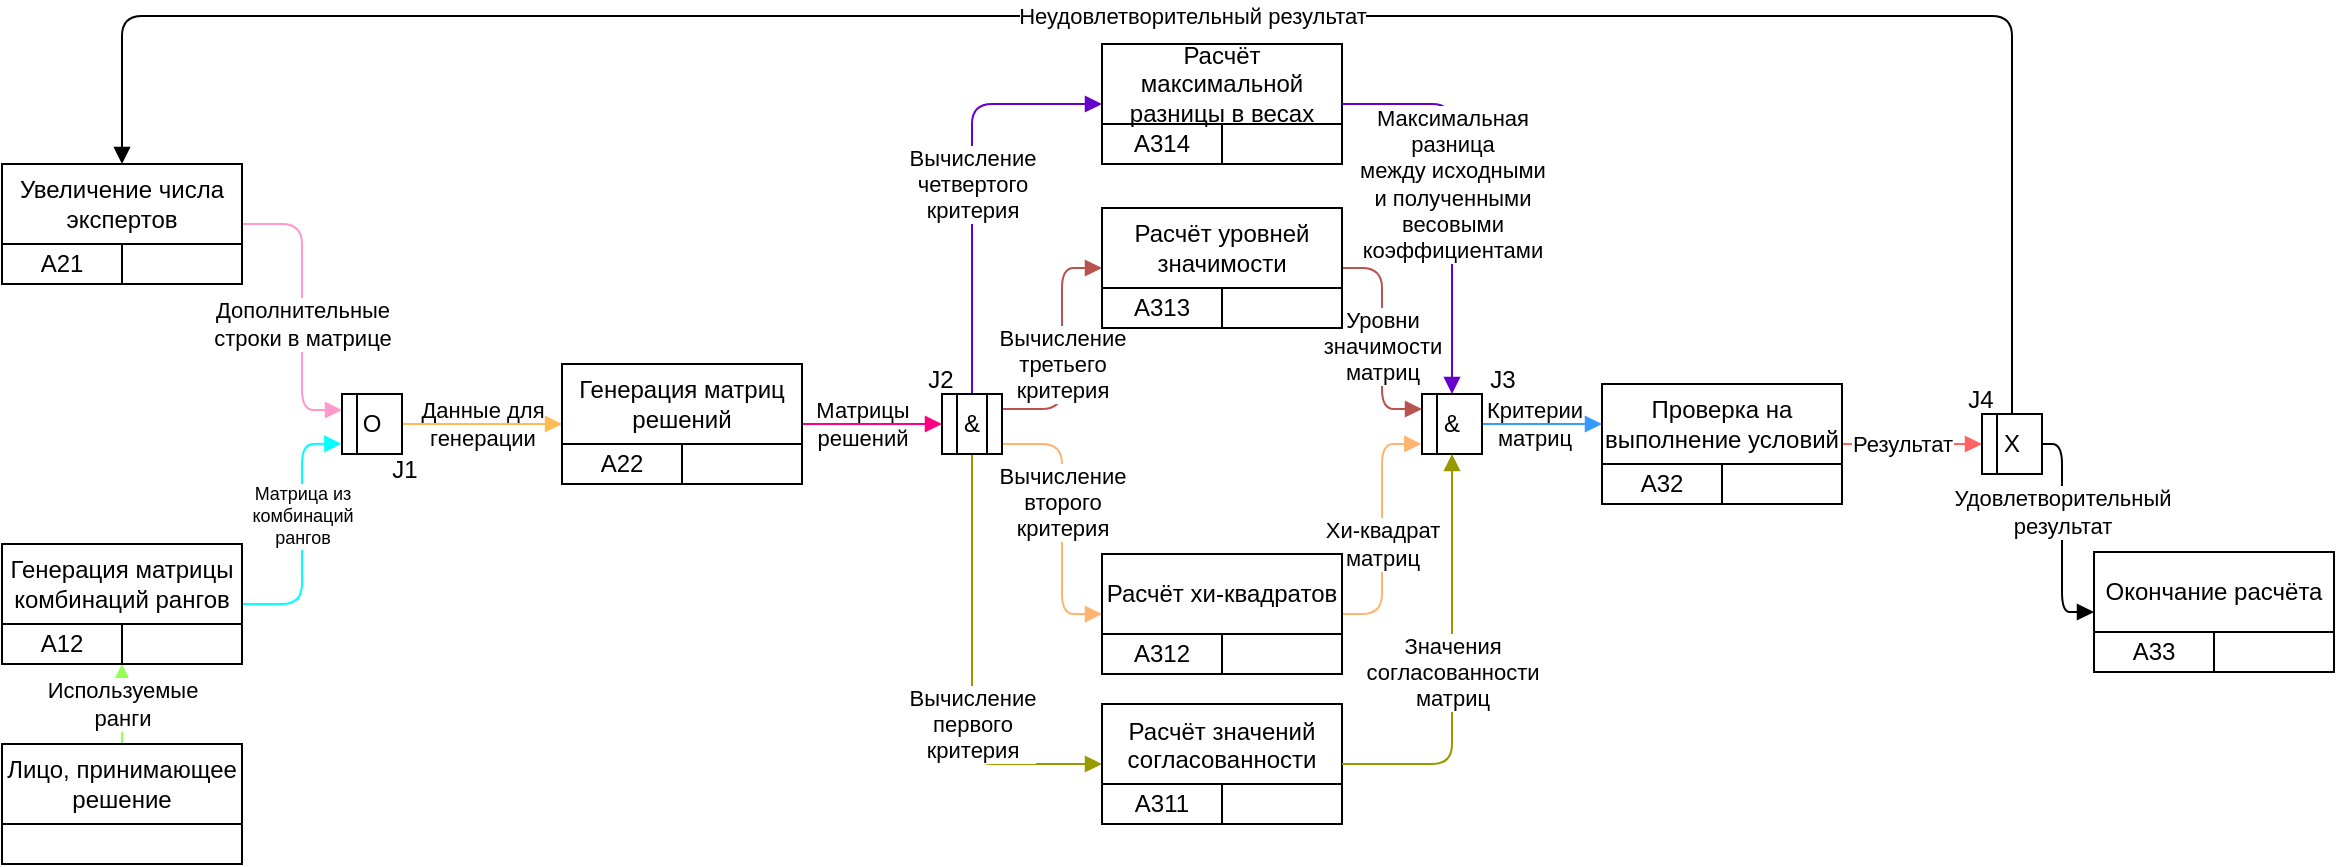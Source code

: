 <mxfile version="22.1.4" type="github">
  <diagram name="Страница — 1" id="2axHYxeO-4VpE9UikgM9">
    <mxGraphModel dx="333" dy="181" grid="1" gridSize="10" guides="1" tooltips="1" connect="1" arrows="1" fold="1" page="1" pageScale="1" pageWidth="827" pageHeight="1169" math="0" shadow="0">
      <root>
        <mxCell id="0" />
        <mxCell id="1" parent="0" />
        <mxCell id="lcVxslAkRvURmsZlSyza-33" value="Уровни&lt;br&gt;значимости&lt;br&gt;матриц" style="edgeStyle=orthogonalEdgeStyle;rounded=1;orthogonalLoop=1;jettySize=auto;html=1;exitX=1;exitY=0.75;exitDx=0;exitDy=0;entryX=0;entryY=0.25;entryDx=0;entryDy=0;strokeColor=#B85450;endArrow=block;endFill=1;labelBackgroundColor=default;" edge="1" parent="1" source="lcVxslAkRvURmsZlSyza-31" target="lcVxslAkRvURmsZlSyza-8">
          <mxGeometry x="0.067" relative="1" as="geometry">
            <mxPoint as="offset" />
          </mxGeometry>
        </mxCell>
        <mxCell id="lcVxslAkRvURmsZlSyza-24" value="Хи-квадрат&lt;br&gt;матриц" style="edgeStyle=orthogonalEdgeStyle;rounded=1;orthogonalLoop=1;jettySize=auto;html=1;exitX=1;exitY=0.75;exitDx=0;exitDy=0;endArrow=block;endFill=1;strokeColor=#FFB570;entryX=-0.011;entryY=0.833;entryDx=0;entryDy=0;entryPerimeter=0;" edge="1" parent="1" source="lcVxslAkRvURmsZlSyza-22" target="lcVxslAkRvURmsZlSyza-8">
          <mxGeometry x="-0.118" relative="1" as="geometry">
            <mxPoint x="680" y="320" as="targetPoint" />
            <Array as="points">
              <mxPoint x="690" y="405" />
              <mxPoint x="690" y="320" />
            </Array>
            <mxPoint as="offset" />
          </mxGeometry>
        </mxCell>
        <mxCell id="rHtwVeTPGvIX2-GxLPoe-113" value="&lt;div&gt;Используемые&lt;/div&gt;&lt;div&gt;ранги&lt;br&gt;&lt;/div&gt;" style="edgeStyle=orthogonalEdgeStyle;rounded=1;orthogonalLoop=1;jettySize=auto;html=1;entryX=1;entryY=1;entryDx=0;entryDy=0;strokeColor=#94FF57;endArrow=block;endFill=1;" parent="1" source="rHtwVeTPGvIX2-GxLPoe-112" target="rHtwVeTPGvIX2-GxLPoe-55" edge="1">
          <mxGeometry relative="1" as="geometry">
            <mxPoint as="offset" />
          </mxGeometry>
        </mxCell>
        <mxCell id="rHtwVeTPGvIX2-GxLPoe-78" value="Результат" style="edgeStyle=orthogonalEdgeStyle;rounded=0;orthogonalLoop=1;jettySize=auto;html=1;exitX=1;exitY=0.75;exitDx=0;exitDy=0;entryX=0;entryY=0.5;entryDx=0;entryDy=0;endArrow=block;endFill=1;strokeColor=#FF6363;" parent="1" source="rHtwVeTPGvIX2-GxLPoe-75" target="rHtwVeTPGvIX2-GxLPoe-76" edge="1">
          <mxGeometry x="-0.143" relative="1" as="geometry">
            <mxPoint as="offset" />
          </mxGeometry>
        </mxCell>
        <mxCell id="rHtwVeTPGvIX2-GxLPoe-50" value="&lt;div&gt;Данные для&lt;/div&gt;&lt;div&gt;генерации&lt;br&gt;&lt;/div&gt;" style="edgeStyle=orthogonalEdgeStyle;rounded=0;orthogonalLoop=1;jettySize=auto;html=1;entryX=0;entryY=0.75;entryDx=0;entryDy=0;endArrow=block;endFill=1;strokeColor=#FFBB54;labelBackgroundColor=none;" parent="1" source="rHtwVeTPGvIX2-GxLPoe-49" target="rHtwVeTPGvIX2-GxLPoe-8" edge="1">
          <mxGeometry relative="1" as="geometry">
            <mxPoint as="offset" />
          </mxGeometry>
        </mxCell>
        <mxCell id="rHtwVeTPGvIX2-GxLPoe-61" value="Дополнительные&lt;br style=&quot;font-size: 10px;&quot;&gt;строки в матрице" style="edgeStyle=orthogonalEdgeStyle;rounded=1;orthogonalLoop=1;jettySize=auto;html=1;exitX=1;exitY=0.75;exitDx=0;exitDy=0;entryX=0;entryY=0.25;entryDx=0;entryDy=0;strokeColor=#FF99CC;endArrow=block;endFill=1;" parent="1" source="rHtwVeTPGvIX2-GxLPoe-47" target="rHtwVeTPGvIX2-GxLPoe-49" edge="1">
          <mxGeometry x="0.115" relative="1" as="geometry">
            <Array as="points">
              <mxPoint x="150" y="210" />
              <mxPoint x="150" y="303" />
              <mxPoint x="170" y="303" />
            </Array>
            <mxPoint as="offset" />
          </mxGeometry>
        </mxCell>
        <mxCell id="rHtwVeTPGvIX2-GxLPoe-24" value="&lt;div&gt;Матрицы&lt;/div&gt;&lt;div&gt;решений&lt;/div&gt;" style="endArrow=block;html=1;rounded=0;endFill=1;exitX=1;exitY=0.75;exitDx=0;exitDy=0;strokeColor=#FF0080;startFill=1;labelBackgroundColor=none;entryX=0;entryY=0.5;entryDx=0;entryDy=0;" parent="1" source="rHtwVeTPGvIX2-GxLPoe-8" edge="1" target="rHtwVeTPGvIX2-GxLPoe-95">
          <mxGeometry x="-0.143" width="50" height="50" relative="1" as="geometry">
            <mxPoint x="430" y="300" as="sourcePoint" />
            <mxPoint x="500" y="310" as="targetPoint" />
            <mxPoint as="offset" />
          </mxGeometry>
        </mxCell>
        <mxCell id="rHtwVeTPGvIX2-GxLPoe-58" value="&lt;div style=&quot;font-size: 9px;&quot;&gt;Матрица из&lt;/div&gt;&lt;div style=&quot;font-size: 9px;&quot;&gt;комбинаций&lt;/div&gt;&lt;div style=&quot;font-size: 9px;&quot;&gt;рангов&lt;/div&gt;" style="endArrow=block;html=1;rounded=1;exitX=1;exitY=0.75;exitDx=0;exitDy=0;entryX=-0.01;entryY=0.828;entryDx=0;entryDy=0;endFill=1;strokeColor=#00FFFF;fontSize=9;entryPerimeter=0;" parent="1" source="rHtwVeTPGvIX2-GxLPoe-56" target="rHtwVeTPGvIX2-GxLPoe-49" edge="1">
          <mxGeometry x="0.144" width="50" height="50" relative="1" as="geometry">
            <mxPoint x="180" y="350" as="sourcePoint" />
            <mxPoint x="230" y="300" as="targetPoint" />
            <Array as="points">
              <mxPoint x="150" y="400" />
              <mxPoint x="150" y="320" />
            </Array>
            <mxPoint as="offset" />
          </mxGeometry>
        </mxCell>
        <mxCell id="rHtwVeTPGvIX2-GxLPoe-9" value="" style="group" parent="1" vertex="1" connectable="0">
          <mxGeometry x="280" y="280" width="120" height="60" as="geometry" />
        </mxCell>
        <mxCell id="rHtwVeTPGvIX2-GxLPoe-2" value="" style="rounded=0;whiteSpace=wrap;html=1;" parent="rHtwVeTPGvIX2-GxLPoe-9" vertex="1">
          <mxGeometry width="120" height="60" as="geometry" />
        </mxCell>
        <mxCell id="rHtwVeTPGvIX2-GxLPoe-3" value="" style="rounded=0;whiteSpace=wrap;html=1;" parent="rHtwVeTPGvIX2-GxLPoe-9" vertex="1">
          <mxGeometry y="40" width="60" height="20" as="geometry" />
        </mxCell>
        <mxCell id="rHtwVeTPGvIX2-GxLPoe-4" value="" style="rounded=0;whiteSpace=wrap;html=1;" parent="rHtwVeTPGvIX2-GxLPoe-9" vertex="1">
          <mxGeometry x="60" y="40" width="60" height="20" as="geometry" />
        </mxCell>
        <mxCell id="rHtwVeTPGvIX2-GxLPoe-6" value="А22" style="text;html=1;strokeColor=none;fillColor=none;align=center;verticalAlign=middle;whiteSpace=wrap;rounded=0;" parent="rHtwVeTPGvIX2-GxLPoe-9" vertex="1">
          <mxGeometry y="40" width="60" height="20" as="geometry" />
        </mxCell>
        <mxCell id="rHtwVeTPGvIX2-GxLPoe-8" value="Генерация матриц решений" style="text;html=1;strokeColor=none;fillColor=none;align=center;verticalAlign=middle;whiteSpace=wrap;rounded=0;" parent="rHtwVeTPGvIX2-GxLPoe-9" vertex="1">
          <mxGeometry width="120" height="40" as="geometry" />
        </mxCell>
        <mxCell id="rHtwVeTPGvIX2-GxLPoe-42" value="" style="group" parent="1" vertex="1" connectable="0">
          <mxGeometry y="180" width="120" height="60" as="geometry" />
        </mxCell>
        <mxCell id="rHtwVeTPGvIX2-GxLPoe-43" value="" style="rounded=0;whiteSpace=wrap;html=1;" parent="rHtwVeTPGvIX2-GxLPoe-42" vertex="1">
          <mxGeometry width="120" height="60" as="geometry" />
        </mxCell>
        <mxCell id="rHtwVeTPGvIX2-GxLPoe-44" value="" style="rounded=0;whiteSpace=wrap;html=1;" parent="rHtwVeTPGvIX2-GxLPoe-42" vertex="1">
          <mxGeometry y="40" width="60" height="20" as="geometry" />
        </mxCell>
        <mxCell id="rHtwVeTPGvIX2-GxLPoe-45" value="" style="rounded=0;whiteSpace=wrap;html=1;" parent="rHtwVeTPGvIX2-GxLPoe-42" vertex="1">
          <mxGeometry x="60" y="40" width="60" height="20" as="geometry" />
        </mxCell>
        <mxCell id="rHtwVeTPGvIX2-GxLPoe-46" value="А21" style="text;html=1;strokeColor=none;fillColor=none;align=center;verticalAlign=middle;whiteSpace=wrap;rounded=0;" parent="rHtwVeTPGvIX2-GxLPoe-42" vertex="1">
          <mxGeometry y="40" width="60" height="20" as="geometry" />
        </mxCell>
        <mxCell id="rHtwVeTPGvIX2-GxLPoe-47" value="Увеличение числа экспертов" style="text;html=1;strokeColor=none;fillColor=none;align=center;verticalAlign=middle;whiteSpace=wrap;rounded=0;" parent="rHtwVeTPGvIX2-GxLPoe-42" vertex="1">
          <mxGeometry width="120" height="40" as="geometry" />
        </mxCell>
        <mxCell id="rHtwVeTPGvIX2-GxLPoe-49" value="O" style="rounded=0;whiteSpace=wrap;html=1;" parent="1" vertex="1">
          <mxGeometry x="170" y="295" width="30" height="30" as="geometry" />
        </mxCell>
        <mxCell id="rHtwVeTPGvIX2-GxLPoe-51" value="" style="group" parent="1" vertex="1" connectable="0">
          <mxGeometry y="370" width="120" height="60" as="geometry" />
        </mxCell>
        <mxCell id="rHtwVeTPGvIX2-GxLPoe-52" value="" style="rounded=0;whiteSpace=wrap;html=1;" parent="rHtwVeTPGvIX2-GxLPoe-51" vertex="1">
          <mxGeometry width="120" height="60" as="geometry" />
        </mxCell>
        <mxCell id="rHtwVeTPGvIX2-GxLPoe-53" value="" style="rounded=0;whiteSpace=wrap;html=1;" parent="rHtwVeTPGvIX2-GxLPoe-51" vertex="1">
          <mxGeometry y="40" width="60" height="20" as="geometry" />
        </mxCell>
        <mxCell id="rHtwVeTPGvIX2-GxLPoe-54" value="" style="rounded=0;whiteSpace=wrap;html=1;" parent="rHtwVeTPGvIX2-GxLPoe-51" vertex="1">
          <mxGeometry x="60" y="40" width="60" height="20" as="geometry" />
        </mxCell>
        <mxCell id="rHtwVeTPGvIX2-GxLPoe-55" value="А12" style="text;html=1;strokeColor=none;fillColor=none;align=center;verticalAlign=middle;whiteSpace=wrap;rounded=0;" parent="rHtwVeTPGvIX2-GxLPoe-51" vertex="1">
          <mxGeometry y="40" width="60" height="20" as="geometry" />
        </mxCell>
        <mxCell id="rHtwVeTPGvIX2-GxLPoe-56" value="Генерация матрицы комбинаций рангов" style="text;html=1;strokeColor=none;fillColor=none;align=center;verticalAlign=middle;whiteSpace=wrap;rounded=0;" parent="rHtwVeTPGvIX2-GxLPoe-51" vertex="1">
          <mxGeometry width="120" height="40" as="geometry" />
        </mxCell>
        <mxCell id="rHtwVeTPGvIX2-GxLPoe-59" value="" style="endArrow=none;html=1;rounded=0;entryX=0.25;entryY=0;entryDx=0;entryDy=0;exitX=0.25;exitY=1;exitDx=0;exitDy=0;" parent="1" source="rHtwVeTPGvIX2-GxLPoe-49" target="rHtwVeTPGvIX2-GxLPoe-49" edge="1">
          <mxGeometry width="50" height="50" relative="1" as="geometry">
            <mxPoint x="160" y="350" as="sourcePoint" />
            <mxPoint x="210" y="300" as="targetPoint" />
          </mxGeometry>
        </mxCell>
        <mxCell id="rHtwVeTPGvIX2-GxLPoe-70" value="" style="group" parent="1" vertex="1" connectable="0">
          <mxGeometry x="800" y="290" width="120" height="60" as="geometry" />
        </mxCell>
        <mxCell id="rHtwVeTPGvIX2-GxLPoe-71" value="" style="rounded=0;whiteSpace=wrap;html=1;" parent="rHtwVeTPGvIX2-GxLPoe-70" vertex="1">
          <mxGeometry width="120" height="60" as="geometry" />
        </mxCell>
        <mxCell id="rHtwVeTPGvIX2-GxLPoe-72" value="" style="rounded=0;whiteSpace=wrap;html=1;" parent="rHtwVeTPGvIX2-GxLPoe-70" vertex="1">
          <mxGeometry y="40" width="60" height="20" as="geometry" />
        </mxCell>
        <mxCell id="rHtwVeTPGvIX2-GxLPoe-73" value="" style="rounded=0;whiteSpace=wrap;html=1;" parent="rHtwVeTPGvIX2-GxLPoe-70" vertex="1">
          <mxGeometry x="60" y="40" width="60" height="20" as="geometry" />
        </mxCell>
        <mxCell id="rHtwVeTPGvIX2-GxLPoe-74" value="А32" style="text;html=1;strokeColor=none;fillColor=none;align=center;verticalAlign=middle;whiteSpace=wrap;rounded=0;" parent="rHtwVeTPGvIX2-GxLPoe-70" vertex="1">
          <mxGeometry y="40" width="60" height="20" as="geometry" />
        </mxCell>
        <mxCell id="rHtwVeTPGvIX2-GxLPoe-75" value="Проверка на выполнение условий" style="text;html=1;strokeColor=none;fillColor=none;align=center;verticalAlign=middle;whiteSpace=wrap;rounded=0;" parent="rHtwVeTPGvIX2-GxLPoe-70" vertex="1">
          <mxGeometry width="120" height="40" as="geometry" />
        </mxCell>
        <mxCell id="rHtwVeTPGvIX2-GxLPoe-79" value="Неудовлетворительный результат" style="edgeStyle=orthogonalEdgeStyle;rounded=1;orthogonalLoop=1;jettySize=auto;html=1;entryX=0.5;entryY=0;entryDx=0;entryDy=0;exitX=0.5;exitY=0;exitDx=0;exitDy=0;endArrow=block;endFill=1;" parent="1" source="rHtwVeTPGvIX2-GxLPoe-76" target="rHtwVeTPGvIX2-GxLPoe-47" edge="1">
          <mxGeometry relative="1" as="geometry">
            <Array as="points">
              <mxPoint x="1005" y="106" />
              <mxPoint x="60" y="106" />
            </Array>
          </mxGeometry>
        </mxCell>
        <mxCell id="rHtwVeTPGvIX2-GxLPoe-81" value="Удовлетворительный&lt;br&gt;результат" style="rounded=1;orthogonalLoop=1;jettySize=auto;html=1;exitX=1;exitY=0.5;exitDx=0;exitDy=0;entryX=0;entryY=0.75;entryDx=0;entryDy=0;endArrow=block;endFill=1;strokeColor=default;edgeStyle=orthogonalEdgeStyle;" parent="1" source="rHtwVeTPGvIX2-GxLPoe-76" target="rHtwVeTPGvIX2-GxLPoe-88" edge="1">
          <mxGeometry x="-0.2" relative="1" as="geometry">
            <mxPoint x="1080" y="330" as="targetPoint" />
            <mxPoint as="offset" />
            <Array as="points">
              <mxPoint x="1030" y="320" />
              <mxPoint x="1030" y="404" />
            </Array>
          </mxGeometry>
        </mxCell>
        <mxCell id="rHtwVeTPGvIX2-GxLPoe-76" value="X" style="rounded=0;whiteSpace=wrap;html=1;" parent="1" vertex="1">
          <mxGeometry x="990" y="305" width="30" height="30" as="geometry" />
        </mxCell>
        <mxCell id="rHtwVeTPGvIX2-GxLPoe-77" value="" style="endArrow=none;html=1;rounded=0;entryX=0.25;entryY=0;entryDx=0;entryDy=0;exitX=0.25;exitY=1;exitDx=0;exitDy=0;" parent="1" source="rHtwVeTPGvIX2-GxLPoe-76" target="rHtwVeTPGvIX2-GxLPoe-76" edge="1">
          <mxGeometry width="50" height="50" relative="1" as="geometry">
            <mxPoint x="980" y="360" as="sourcePoint" />
            <mxPoint x="1030" y="310" as="targetPoint" />
          </mxGeometry>
        </mxCell>
        <mxCell id="rHtwVeTPGvIX2-GxLPoe-83" value="" style="group" parent="1" vertex="1" connectable="0">
          <mxGeometry x="1046" y="374" width="120" height="60" as="geometry" />
        </mxCell>
        <mxCell id="rHtwVeTPGvIX2-GxLPoe-84" value="" style="rounded=0;whiteSpace=wrap;html=1;" parent="rHtwVeTPGvIX2-GxLPoe-83" vertex="1">
          <mxGeometry width="120" height="60" as="geometry" />
        </mxCell>
        <mxCell id="rHtwVeTPGvIX2-GxLPoe-85" value="" style="rounded=0;whiteSpace=wrap;html=1;" parent="rHtwVeTPGvIX2-GxLPoe-83" vertex="1">
          <mxGeometry y="40" width="60" height="20" as="geometry" />
        </mxCell>
        <mxCell id="rHtwVeTPGvIX2-GxLPoe-86" value="" style="rounded=0;whiteSpace=wrap;html=1;" parent="rHtwVeTPGvIX2-GxLPoe-83" vertex="1">
          <mxGeometry x="60" y="40" width="60" height="20" as="geometry" />
        </mxCell>
        <mxCell id="rHtwVeTPGvIX2-GxLPoe-87" value="А33" style="text;html=1;strokeColor=none;fillColor=none;align=center;verticalAlign=middle;whiteSpace=wrap;rounded=0;" parent="rHtwVeTPGvIX2-GxLPoe-83" vertex="1">
          <mxGeometry y="40" width="60" height="20" as="geometry" />
        </mxCell>
        <mxCell id="rHtwVeTPGvIX2-GxLPoe-88" value="Окончание расчёта" style="text;html=1;strokeColor=none;fillColor=none;align=center;verticalAlign=middle;whiteSpace=wrap;rounded=0;" parent="rHtwVeTPGvIX2-GxLPoe-83" vertex="1">
          <mxGeometry width="120" height="40" as="geometry" />
        </mxCell>
        <mxCell id="lcVxslAkRvURmsZlSyza-7" value="Вычисление&lt;br&gt;первого&lt;br&gt;критерия" style="edgeStyle=orthogonalEdgeStyle;rounded=1;orthogonalLoop=1;jettySize=auto;html=1;entryX=0;entryY=0.5;entryDx=0;entryDy=0;endArrow=block;endFill=1;strokeColor=#999900;" edge="1" parent="1" source="rHtwVeTPGvIX2-GxLPoe-95" target="lcVxslAkRvURmsZlSyza-2">
          <mxGeometry x="0.227" relative="1" as="geometry">
            <mxPoint x="530" y="430" as="targetPoint" />
            <Array as="points">
              <mxPoint x="485" y="480" />
            </Array>
            <mxPoint as="offset" />
          </mxGeometry>
        </mxCell>
        <mxCell id="lcVxslAkRvURmsZlSyza-23" value="Вычисление&lt;br&gt;второго&lt;br&gt;критерия" style="edgeStyle=orthogonalEdgeStyle;rounded=1;orthogonalLoop=1;jettySize=auto;html=1;entryX=0;entryY=0.75;entryDx=0;entryDy=0;exitX=1.003;exitY=0.832;exitDx=0;exitDy=0;exitPerimeter=0;endArrow=block;endFill=1;strokeColor=#FFB570;" edge="1" parent="1" source="rHtwVeTPGvIX2-GxLPoe-95" target="lcVxslAkRvURmsZlSyza-22">
          <mxGeometry x="-0.131" relative="1" as="geometry">
            <Array as="points">
              <mxPoint x="530" y="320" />
              <mxPoint x="530" y="405" />
            </Array>
            <mxPoint as="offset" />
          </mxGeometry>
        </mxCell>
        <mxCell id="lcVxslAkRvURmsZlSyza-32" value="Вычисление&lt;br&gt;третьего&lt;br&gt;критерия" style="edgeStyle=orthogonalEdgeStyle;rounded=1;orthogonalLoop=1;jettySize=auto;html=1;exitX=1;exitY=0.25;exitDx=0;exitDy=0;entryX=0;entryY=0.75;entryDx=0;entryDy=0;endArrow=block;endFill=1;strokeColor=#B85450;" edge="1" parent="1">
          <mxGeometry x="-0.129" relative="1" as="geometry">
            <mxPoint x="500" y="302.5" as="sourcePoint" />
            <mxPoint x="550" y="232" as="targetPoint" />
            <Array as="points">
              <mxPoint x="530" y="303" />
              <mxPoint x="530" y="232" />
            </Array>
            <mxPoint as="offset" />
          </mxGeometry>
        </mxCell>
        <mxCell id="lcVxslAkRvURmsZlSyza-40" value="Вычисление&lt;br&gt;четвертого&lt;br&gt;критерия" style="edgeStyle=orthogonalEdgeStyle;rounded=1;orthogonalLoop=1;jettySize=auto;html=1;exitX=0.5;exitY=0;exitDx=0;exitDy=0;entryX=0;entryY=0.75;entryDx=0;entryDy=0;strokeColor=#6600CC;endArrow=block;endFill=1;" edge="1" parent="1" source="rHtwVeTPGvIX2-GxLPoe-95" target="lcVxslAkRvURmsZlSyza-39">
          <mxGeometry relative="1" as="geometry">
            <mxPoint x="543.667" y="152.333" as="targetPoint" />
            <Array as="points">
              <mxPoint x="485" y="150" />
            </Array>
          </mxGeometry>
        </mxCell>
        <mxCell id="rHtwVeTPGvIX2-GxLPoe-95" value="&amp;amp;" style="rounded=0;whiteSpace=wrap;html=1;" parent="1" vertex="1">
          <mxGeometry x="470" y="295" width="30" height="30" as="geometry" />
        </mxCell>
        <mxCell id="rHtwVeTPGvIX2-GxLPoe-96" value="" style="endArrow=none;html=1;rounded=0;entryX=0.25;entryY=0;entryDx=0;entryDy=0;exitX=0.25;exitY=1;exitDx=0;exitDy=0;" parent="1" source="rHtwVeTPGvIX2-GxLPoe-95" target="rHtwVeTPGvIX2-GxLPoe-95" edge="1">
          <mxGeometry width="50" height="50" relative="1" as="geometry">
            <mxPoint x="460" y="350" as="sourcePoint" />
            <mxPoint x="510" y="300" as="targetPoint" />
          </mxGeometry>
        </mxCell>
        <mxCell id="rHtwVeTPGvIX2-GxLPoe-98" value="" style="endArrow=none;html=1;rounded=0;entryX=0.75;entryY=0;entryDx=0;entryDy=0;exitX=0.75;exitY=1;exitDx=0;exitDy=0;" parent="1" source="rHtwVeTPGvIX2-GxLPoe-95" target="rHtwVeTPGvIX2-GxLPoe-95" edge="1">
          <mxGeometry width="50" height="50" relative="1" as="geometry">
            <mxPoint x="488" y="335" as="sourcePoint" />
            <mxPoint x="488" y="305" as="targetPoint" />
          </mxGeometry>
        </mxCell>
        <mxCell id="rHtwVeTPGvIX2-GxLPoe-107" value="" style="group" parent="1" vertex="1" connectable="0">
          <mxGeometry y="470" width="120" height="60" as="geometry" />
        </mxCell>
        <mxCell id="rHtwVeTPGvIX2-GxLPoe-108" value="" style="rounded=0;whiteSpace=wrap;html=1;" parent="rHtwVeTPGvIX2-GxLPoe-107" vertex="1">
          <mxGeometry width="120" height="60" as="geometry" />
        </mxCell>
        <mxCell id="rHtwVeTPGvIX2-GxLPoe-109" value="" style="rounded=0;whiteSpace=wrap;html=1;" parent="rHtwVeTPGvIX2-GxLPoe-107" vertex="1">
          <mxGeometry y="40" width="120" height="20" as="geometry" />
        </mxCell>
        <mxCell id="rHtwVeTPGvIX2-GxLPoe-112" value="Лицо, принимающее решение" style="text;html=1;strokeColor=none;fillColor=none;align=center;verticalAlign=middle;whiteSpace=wrap;rounded=0;" parent="rHtwVeTPGvIX2-GxLPoe-107" vertex="1">
          <mxGeometry width="120" height="40" as="geometry" />
        </mxCell>
        <mxCell id="lcVxslAkRvURmsZlSyza-1" value="" style="group" vertex="1" connectable="0" parent="1">
          <mxGeometry x="550" y="450" width="120" height="60" as="geometry" />
        </mxCell>
        <mxCell id="lcVxslAkRvURmsZlSyza-2" value="Расчёт значений согласованности" style="rounded=0;whiteSpace=wrap;html=1;verticalAlign=top;" vertex="1" parent="lcVxslAkRvURmsZlSyza-1">
          <mxGeometry width="120" height="60" as="geometry" />
        </mxCell>
        <mxCell id="lcVxslAkRvURmsZlSyza-3" value="" style="rounded=0;whiteSpace=wrap;html=1;" vertex="1" parent="lcVxslAkRvURmsZlSyza-1">
          <mxGeometry y="40" width="60" height="20" as="geometry" />
        </mxCell>
        <mxCell id="lcVxslAkRvURmsZlSyza-4" value="" style="rounded=0;whiteSpace=wrap;html=1;" vertex="1" parent="lcVxslAkRvURmsZlSyza-1">
          <mxGeometry x="60" y="40" width="60" height="20" as="geometry" />
        </mxCell>
        <mxCell id="lcVxslAkRvURmsZlSyza-5" value="А311" style="text;html=1;strokeColor=none;fillColor=none;align=center;verticalAlign=middle;whiteSpace=wrap;rounded=0;" vertex="1" parent="lcVxslAkRvURmsZlSyza-1">
          <mxGeometry y="40" width="60" height="20" as="geometry" />
        </mxCell>
        <mxCell id="lcVxslAkRvURmsZlSyza-12" value="Критерии&lt;br&gt;матриц" style="edgeStyle=orthogonalEdgeStyle;rounded=1;orthogonalLoop=1;jettySize=auto;html=1;entryX=0;entryY=0.5;entryDx=0;entryDy=0;endArrow=block;endFill=1;strokeColor=#369AFF;labelBackgroundColor=none;" edge="1" parent="1" source="lcVxslAkRvURmsZlSyza-8" target="rHtwVeTPGvIX2-GxLPoe-75">
          <mxGeometry x="-0.133" relative="1" as="geometry">
            <mxPoint as="offset" />
          </mxGeometry>
        </mxCell>
        <mxCell id="lcVxslAkRvURmsZlSyza-8" value="&amp;amp;" style="rounded=0;whiteSpace=wrap;html=1;" vertex="1" parent="1">
          <mxGeometry x="710" y="295" width="30" height="30" as="geometry" />
        </mxCell>
        <mxCell id="lcVxslAkRvURmsZlSyza-9" value="" style="endArrow=none;html=1;rounded=0;entryX=0.25;entryY=0;entryDx=0;entryDy=0;exitX=0.25;exitY=1;exitDx=0;exitDy=0;" edge="1" parent="1" source="lcVxslAkRvURmsZlSyza-8" target="lcVxslAkRvURmsZlSyza-8">
          <mxGeometry width="50" height="50" relative="1" as="geometry">
            <mxPoint x="700" y="350" as="sourcePoint" />
            <mxPoint x="750" y="300" as="targetPoint" />
          </mxGeometry>
        </mxCell>
        <mxCell id="lcVxslAkRvURmsZlSyza-11" value="Значения&lt;br&gt;согласованности&lt;br&gt;матриц" style="edgeStyle=orthogonalEdgeStyle;rounded=1;orthogonalLoop=1;jettySize=auto;html=1;exitX=1;exitY=0.5;exitDx=0;exitDy=0;entryX=0.5;entryY=1;entryDx=0;entryDy=0;strokeColor=#999900;endArrow=block;endFill=1;" edge="1" parent="1" source="lcVxslAkRvURmsZlSyza-2" target="lcVxslAkRvURmsZlSyza-8">
          <mxGeometry x="-0.038" relative="1" as="geometry">
            <mxPoint x="650" y="430" as="sourcePoint" />
            <Array as="points">
              <mxPoint x="725" y="480" />
            </Array>
            <mxPoint as="offset" />
          </mxGeometry>
        </mxCell>
        <mxCell id="lcVxslAkRvURmsZlSyza-13" value="J1" style="text;html=1;align=center;verticalAlign=middle;resizable=0;points=[];autosize=1;strokeColor=none;fillColor=none;" vertex="1" parent="1">
          <mxGeometry x="181" y="318" width="40" height="30" as="geometry" />
        </mxCell>
        <mxCell id="lcVxslAkRvURmsZlSyza-14" value="J2" style="text;html=1;align=center;verticalAlign=middle;resizable=0;points=[];autosize=1;strokeColor=none;fillColor=none;" vertex="1" parent="1">
          <mxGeometry x="449" y="273" width="40" height="30" as="geometry" />
        </mxCell>
        <mxCell id="lcVxslAkRvURmsZlSyza-15" value="J3" style="text;html=1;align=center;verticalAlign=middle;resizable=0;points=[];autosize=1;strokeColor=none;fillColor=none;" vertex="1" parent="1">
          <mxGeometry x="730" y="273" width="40" height="30" as="geometry" />
        </mxCell>
        <mxCell id="lcVxslAkRvURmsZlSyza-16" value="J4" style="text;html=1;align=center;verticalAlign=middle;resizable=0;points=[];autosize=1;strokeColor=none;fillColor=none;" vertex="1" parent="1">
          <mxGeometry x="969" y="283" width="40" height="30" as="geometry" />
        </mxCell>
        <mxCell id="lcVxslAkRvURmsZlSyza-17" value="" style="group" vertex="1" connectable="0" parent="1">
          <mxGeometry x="550" y="375" width="120" height="60" as="geometry" />
        </mxCell>
        <mxCell id="lcVxslAkRvURmsZlSyza-18" value="" style="rounded=0;whiteSpace=wrap;html=1;" vertex="1" parent="lcVxslAkRvURmsZlSyza-17">
          <mxGeometry width="120" height="60" as="geometry" />
        </mxCell>
        <mxCell id="lcVxslAkRvURmsZlSyza-19" value="" style="rounded=0;whiteSpace=wrap;html=1;" vertex="1" parent="lcVxslAkRvURmsZlSyza-17">
          <mxGeometry y="40" width="60" height="20" as="geometry" />
        </mxCell>
        <mxCell id="lcVxslAkRvURmsZlSyza-20" value="" style="rounded=0;whiteSpace=wrap;html=1;" vertex="1" parent="lcVxslAkRvURmsZlSyza-17">
          <mxGeometry x="60" y="40" width="60" height="20" as="geometry" />
        </mxCell>
        <mxCell id="lcVxslAkRvURmsZlSyza-21" value="А312" style="text;html=1;strokeColor=none;fillColor=none;align=center;verticalAlign=middle;whiteSpace=wrap;rounded=0;" vertex="1" parent="lcVxslAkRvURmsZlSyza-17">
          <mxGeometry y="40" width="60" height="20" as="geometry" />
        </mxCell>
        <mxCell id="lcVxslAkRvURmsZlSyza-22" value="Расчёт хи-квадратов" style="text;html=1;strokeColor=none;fillColor=none;align=center;verticalAlign=middle;whiteSpace=wrap;rounded=0;" vertex="1" parent="lcVxslAkRvURmsZlSyza-17">
          <mxGeometry width="120" height="40" as="geometry" />
        </mxCell>
        <mxCell id="lcVxslAkRvURmsZlSyza-26" value="" style="group" vertex="1" connectable="0" parent="1">
          <mxGeometry x="550" y="202" width="120" height="60" as="geometry" />
        </mxCell>
        <mxCell id="lcVxslAkRvURmsZlSyza-27" value="" style="rounded=0;whiteSpace=wrap;html=1;" vertex="1" parent="lcVxslAkRvURmsZlSyza-26">
          <mxGeometry width="120" height="60" as="geometry" />
        </mxCell>
        <mxCell id="lcVxslAkRvURmsZlSyza-28" value="" style="rounded=0;whiteSpace=wrap;html=1;" vertex="1" parent="lcVxslAkRvURmsZlSyza-26">
          <mxGeometry y="40" width="60" height="20" as="geometry" />
        </mxCell>
        <mxCell id="lcVxslAkRvURmsZlSyza-29" value="" style="rounded=0;whiteSpace=wrap;html=1;" vertex="1" parent="lcVxslAkRvURmsZlSyza-26">
          <mxGeometry x="60" y="40" width="60" height="20" as="geometry" />
        </mxCell>
        <mxCell id="lcVxslAkRvURmsZlSyza-30" value="А313" style="text;html=1;strokeColor=none;fillColor=none;align=center;verticalAlign=middle;whiteSpace=wrap;rounded=0;" vertex="1" parent="lcVxslAkRvURmsZlSyza-26">
          <mxGeometry y="40" width="60" height="20" as="geometry" />
        </mxCell>
        <mxCell id="lcVxslAkRvURmsZlSyza-31" value="Расчёт уровней&lt;br&gt;значимости" style="text;html=1;strokeColor=none;fillColor=none;align=center;verticalAlign=middle;whiteSpace=wrap;rounded=0;" vertex="1" parent="lcVxslAkRvURmsZlSyza-26">
          <mxGeometry width="120" height="40" as="geometry" />
        </mxCell>
        <mxCell id="lcVxslAkRvURmsZlSyza-34" value="" style="group" vertex="1" connectable="0" parent="1">
          <mxGeometry x="550" y="120" width="120" height="60" as="geometry" />
        </mxCell>
        <mxCell id="lcVxslAkRvURmsZlSyza-35" value="" style="rounded=0;whiteSpace=wrap;html=1;" vertex="1" parent="lcVxslAkRvURmsZlSyza-34">
          <mxGeometry width="120" height="60" as="geometry" />
        </mxCell>
        <mxCell id="lcVxslAkRvURmsZlSyza-36" value="" style="rounded=0;whiteSpace=wrap;html=1;" vertex="1" parent="lcVxslAkRvURmsZlSyza-34">
          <mxGeometry y="40" width="60" height="20" as="geometry" />
        </mxCell>
        <mxCell id="lcVxslAkRvURmsZlSyza-37" value="" style="rounded=0;whiteSpace=wrap;html=1;" vertex="1" parent="lcVxslAkRvURmsZlSyza-34">
          <mxGeometry x="60" y="40" width="60" height="20" as="geometry" />
        </mxCell>
        <mxCell id="lcVxslAkRvURmsZlSyza-38" value="А314" style="text;html=1;strokeColor=none;fillColor=none;align=center;verticalAlign=middle;whiteSpace=wrap;rounded=0;" vertex="1" parent="lcVxslAkRvURmsZlSyza-34">
          <mxGeometry y="40" width="60" height="20" as="geometry" />
        </mxCell>
        <mxCell id="lcVxslAkRvURmsZlSyza-39" value="Расчёт максимальной разницы в весах" style="text;html=1;strokeColor=none;fillColor=none;align=center;verticalAlign=middle;whiteSpace=wrap;rounded=0;" vertex="1" parent="lcVxslAkRvURmsZlSyza-34">
          <mxGeometry width="120" height="40" as="geometry" />
        </mxCell>
        <mxCell id="lcVxslAkRvURmsZlSyza-41" value="Максимальная&lt;br&gt;разница&lt;br&gt;между исходными&lt;br&gt;и полученными&lt;br&gt;весовыми&lt;br&gt;коэффициентами" style="edgeStyle=orthogonalEdgeStyle;rounded=1;orthogonalLoop=1;jettySize=auto;html=1;exitX=1;exitY=0.75;exitDx=0;exitDy=0;entryX=0.5;entryY=0;entryDx=0;entryDy=0;strokeColor=#6600CC;endArrow=block;endFill=1;" edge="1" parent="1" source="lcVxslAkRvURmsZlSyza-39" target="lcVxslAkRvURmsZlSyza-8">
          <mxGeometry x="-0.05" relative="1" as="geometry">
            <mxPoint as="offset" />
          </mxGeometry>
        </mxCell>
      </root>
    </mxGraphModel>
  </diagram>
</mxfile>
